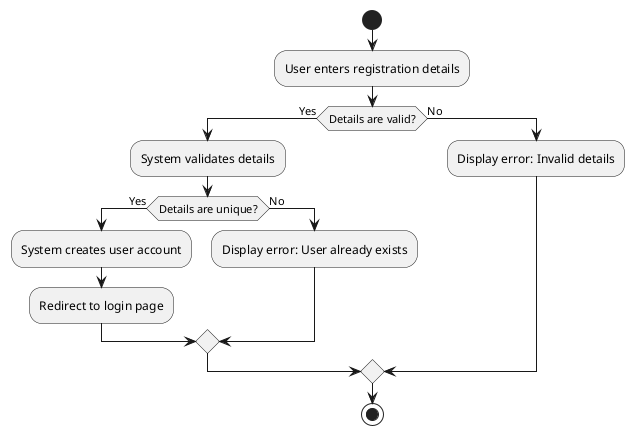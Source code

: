 @startuml
start
:User enters registration details;
if (Details are valid?) then (Yes)
  :System validates details;
  if (Details are unique?) then (Yes)
    :System creates user account;
    :Redirect to login page;
  else (No)
    :Display error: User already exists;
  endif
else (No)
  :Display error: Invalid details;
endif
stop
@enduml
